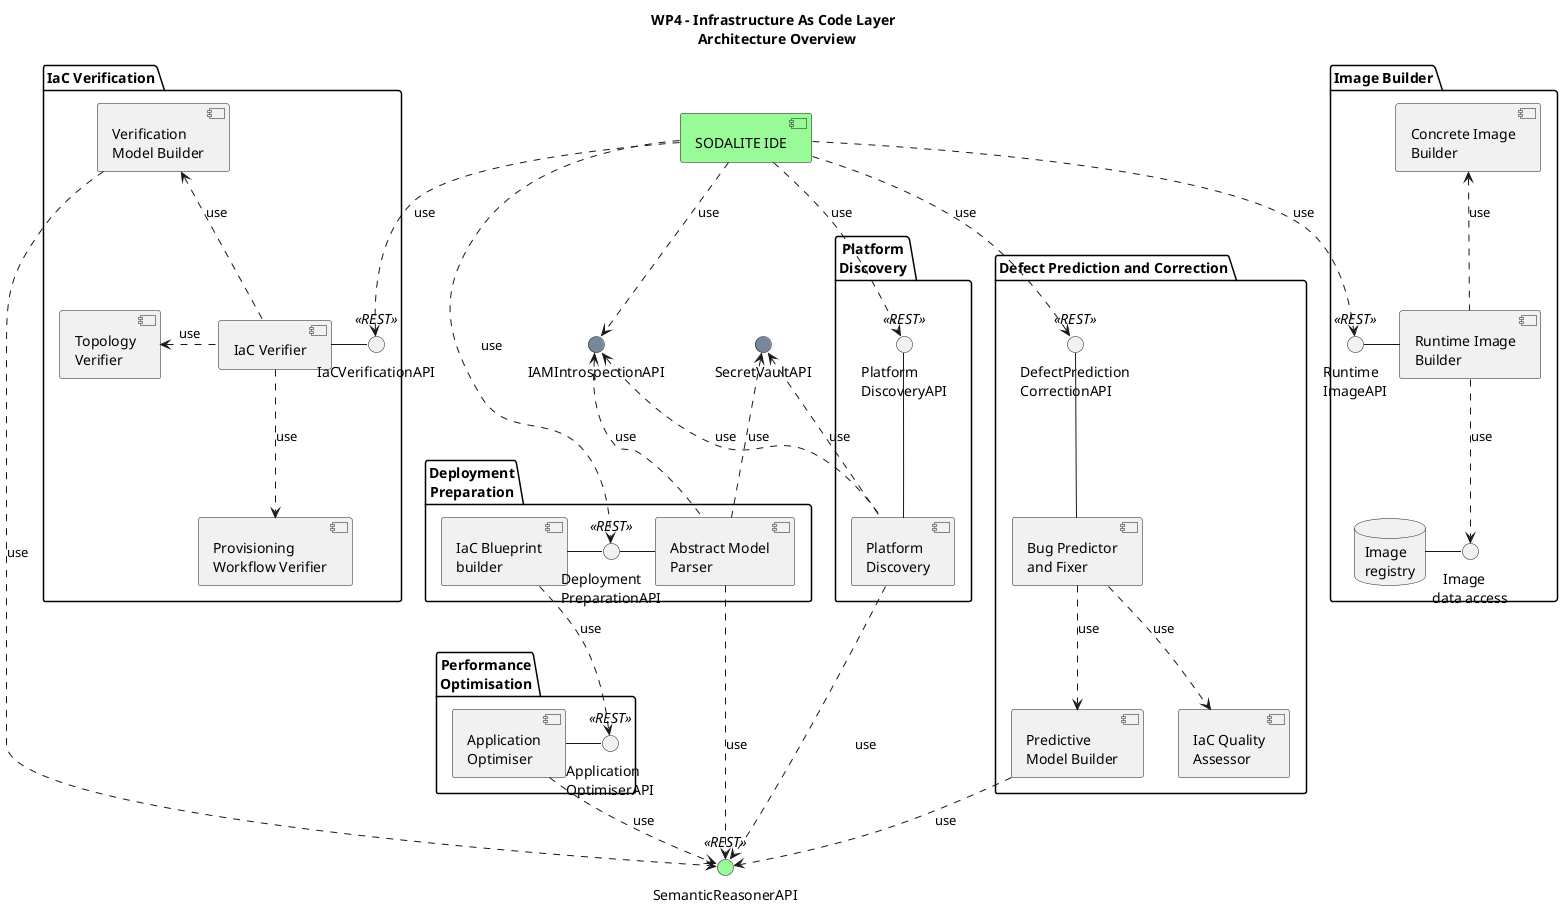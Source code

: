 @startuml

title WP4 - Infrastructure As Code Layer \n Architecture Overview

'reference to WP3
interface "SecretVaultAPI" as VaultAPI #LightSlateGrey
component "SODALITE IDE" as cSIDE #PaleGreen

'security APIs
interface "SemanticReasonerAPI" <<REST>> as repoEndpoint #PaleGreen
interface "IAMIntrospectionAPI" as IAMApi #LightSlateGrey

'WP4 components and packages
package "Deployment\nPreparation" as pDP {
    component [Abstract Model\nParser] as cAbstractModelParser
    component [IaC Blueprint\nbuilder] as cIaCBlueprintBuilder
    interface "Deployment\nPreparationAPI" <<REST>> as iBluePrintGeneratorAPI
    cAbstractModelParser -l- iBluePrintGeneratorAPI
    cIaCBlueprintBuilder -r- iBluePrintGeneratorAPI    
}

package "Image Builder" {
    component [Runtime Image\nBuilder] as cRuntimeImageBuilder
    component [Concrete Image\nBuilder] as cConcreteImageBuilder
    interface "Runtime\nImageAPI" <<REST>> as iRuntimeImageBuilder
    cRuntimeImageBuilder - iRuntimeImageBuilder
    cRuntimeImageBuilder .u.> cConcreteImageBuilder: use
    database "Image\nregistry" as dIR
    interface "   Image\ndata access" as iIRDataAccess
}

package "IaC Verification" as pIV {
    component [IaC Verifier] as cIaCVerifier
    interface "IaCVerificationAPI" <<REST>> as iIaCVerifier
    cIaCVerifier -r- iIaCVerifier
    component [Verification\nModel Builder] as cVerificationModelBuilder
    component [Topology\nVerifier] as cTopologyVerifier
    component [Provisioning\nWorkflow Verifier] as cProvisioningWorkflowVerifier
    cIaCVerifier .u.> cVerificationModelBuilder:use
    cIaCVerifier .l.> cTopologyVerifier:use
    cIaCVerifier .d.> cProvisioningWorkflowVerifier:use
}

package "Defect Prediction and Correction" as pDPC {
    component [Bug Predictor\nand Fixer ] as cBugPredictorAndFixer
    interface "DefectPrediction\nCorrectionAPI" <<REST>> as iBugPredictorAndFixer
    cBugPredictorAndFixer -u- iBugPredictorAndFixer
    component [Predictive\nModel Builder] as cPredictiveModelBuilder
    component [IaC Quality\nAssessor] as cIaCQualityAssessor
}

package "Performance\nOptimisation" as packagePO {
    component "Application\nOptimiser" as cApplicationOptimiser
    interface "Application\nOptimiserAPI" <<REST>> as iApplicationOptimiser
    cApplicationOptimiser -r- iApplicationOptimiser
}


package "Platform\nDiscovery" as packagePD {
    component "Platform\nDiscovery" as cPlatformDiscovery
    interface "Platform\nDiscoveryAPI" <<REST>> as iPlatformDiscovery
    cPlatformDiscovery -u- iPlatformDiscovery
}

cAbstractModelParser .r.> repoEndpoint: use
cSIDE ..> iBluePrintGeneratorAPI: use
cSIDE ..> iIaCVerifier: use
cSIDE ..> iBugPredictorAndFixer: use
cSIDE ..> iPlatformDiscovery: use
cSIDE .d.> IAMApi:use
'cSIDE ..> VaultAPI:use

cIaCBlueprintBuilder ..> iApplicationOptimiser: use
cSIDE ..> iRuntimeImageBuilder: use

dIR - iIRDataAccess
cRuntimeImageBuilder ..> iIRDataAccess: use

cBugPredictorAndFixer ..> cIaCQualityAssessor:use
cBugPredictorAndFixer ..> cPredictiveModelBuilder:use
cPredictiveModelBuilder ..> repoEndpoint:use
cVerificationModelBuilder ..> repoEndpoint:use
cApplicationOptimiser .r.> repoEndpoint:use
cPlatformDiscovery ..> repoEndpoint:use

cPlatformDiscovery .u.> IAMApi:use
cPlatformDiscovery .u.> VaultAPI:use
cAbstractModelParser .u.> IAMApi:use
cAbstractModelParser .u.> VaultAPI:use

@enduml